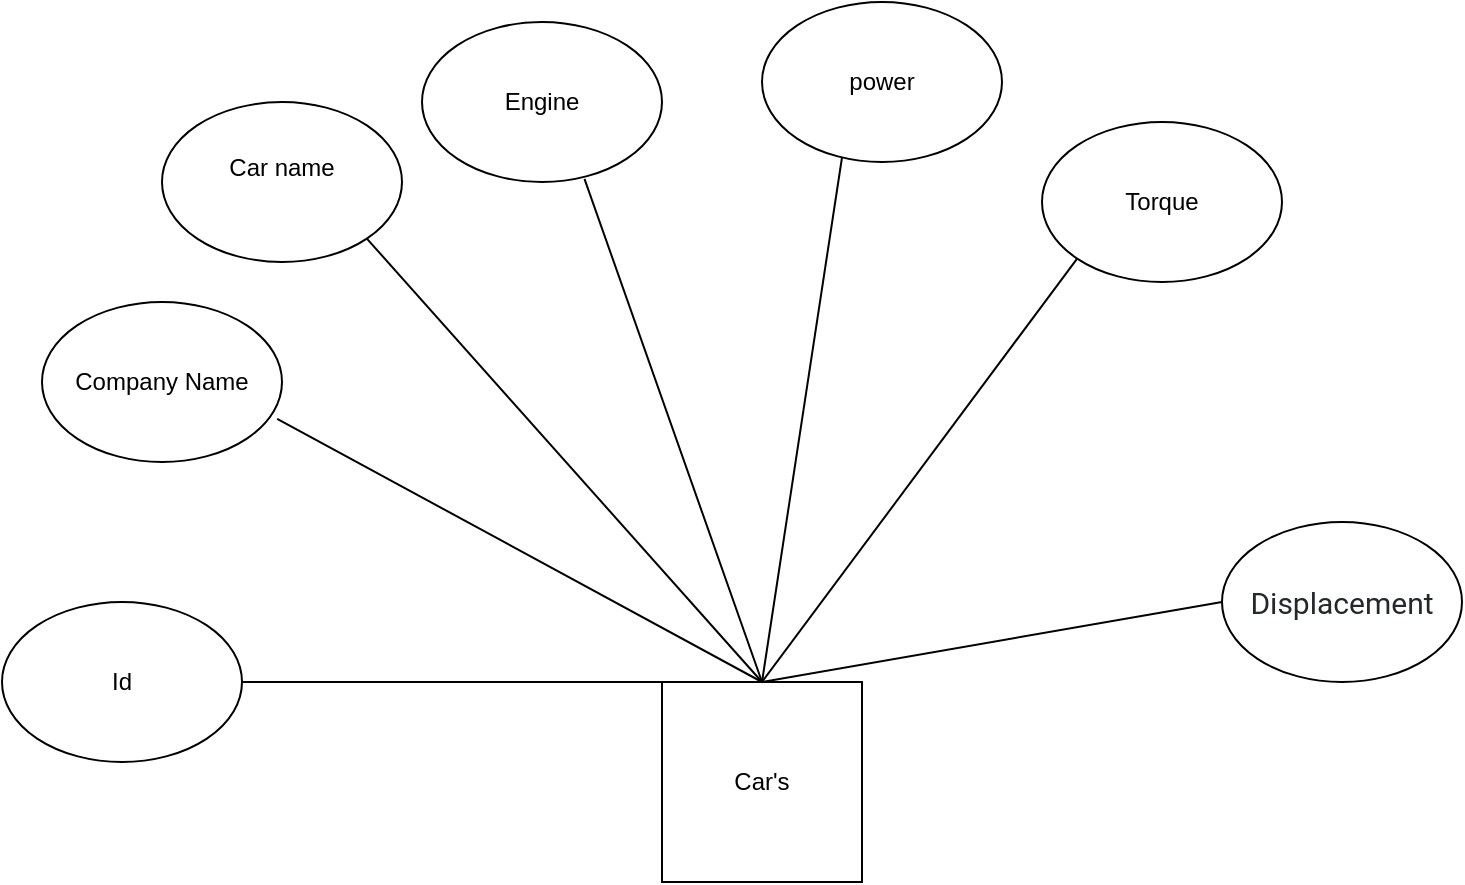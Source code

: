 <mxfile version="24.5.4" type="device">
  <diagram name="Page-1" id="CvntdL4OmivlyGJTHXUn">
    <mxGraphModel dx="1050" dy="522" grid="1" gridSize="10" guides="1" tooltips="1" connect="1" arrows="1" fold="1" page="1" pageScale="1" pageWidth="827" pageHeight="1169" math="0" shadow="0">
      <root>
        <mxCell id="0" />
        <mxCell id="1" parent="0" />
        <mxCell id="yjt7Zkk50xY2KLtUDUE4-1" value="Car&#39;s" style="whiteSpace=wrap;html=1;aspect=fixed;" vertex="1" parent="1">
          <mxGeometry x="360" y="360" width="100" height="100" as="geometry" />
        </mxCell>
        <mxCell id="yjt7Zkk50xY2KLtUDUE4-2" value="Id" style="ellipse;whiteSpace=wrap;html=1;" vertex="1" parent="1">
          <mxGeometry x="30" y="320" width="120" height="80" as="geometry" />
        </mxCell>
        <mxCell id="yjt7Zkk50xY2KLtUDUE4-3" value="Company Name" style="ellipse;whiteSpace=wrap;html=1;" vertex="1" parent="1">
          <mxGeometry x="50" y="170" width="120" height="80" as="geometry" />
        </mxCell>
        <mxCell id="yjt7Zkk50xY2KLtUDUE4-4" value="Engine" style="ellipse;whiteSpace=wrap;html=1;" vertex="1" parent="1">
          <mxGeometry x="240" y="30" width="120" height="80" as="geometry" />
        </mxCell>
        <mxCell id="yjt7Zkk50xY2KLtUDUE4-5" value="Torque" style="ellipse;whiteSpace=wrap;html=1;" vertex="1" parent="1">
          <mxGeometry x="550" y="80" width="120" height="80" as="geometry" />
        </mxCell>
        <mxCell id="yjt7Zkk50xY2KLtUDUE4-7" value="power" style="ellipse;whiteSpace=wrap;html=1;" vertex="1" parent="1">
          <mxGeometry x="410" y="20" width="120" height="80" as="geometry" />
        </mxCell>
        <mxCell id="yjt7Zkk50xY2KLtUDUE4-9" value="&lt;div style=&quot;text-align: start;&quot;&gt;&lt;font face=&quot;roboto, sans-serif, Arial&quot; color=&quot;#24272c&quot;&gt;&lt;span style=&quot;font-size: 15px; background-color: rgb(255, 255, 255);&quot;&gt;Displacement&lt;/span&gt;&lt;/font&gt;&lt;/div&gt;" style="ellipse;whiteSpace=wrap;html=1;" vertex="1" parent="1">
          <mxGeometry x="640" y="280" width="120" height="80" as="geometry" />
        </mxCell>
        <mxCell id="yjt7Zkk50xY2KLtUDUE4-10" value="Car name&lt;div&gt;&lt;br&gt;&lt;/div&gt;" style="ellipse;whiteSpace=wrap;html=1;" vertex="1" parent="1">
          <mxGeometry x="110" y="70" width="120" height="80" as="geometry" />
        </mxCell>
        <mxCell id="yjt7Zkk50xY2KLtUDUE4-11" value="" style="endArrow=none;html=1;rounded=0;entryX=0.5;entryY=0;entryDx=0;entryDy=0;exitX=1;exitY=0.5;exitDx=0;exitDy=0;" edge="1" parent="1" source="yjt7Zkk50xY2KLtUDUE4-2" target="yjt7Zkk50xY2KLtUDUE4-1">
          <mxGeometry width="50" height="50" relative="1" as="geometry">
            <mxPoint x="390" y="300" as="sourcePoint" />
            <mxPoint x="440" y="250" as="targetPoint" />
          </mxGeometry>
        </mxCell>
        <mxCell id="yjt7Zkk50xY2KLtUDUE4-12" value="" style="endArrow=none;html=1;rounded=0;exitX=0.98;exitY=0.73;exitDx=0;exitDy=0;exitPerimeter=0;" edge="1" parent="1" source="yjt7Zkk50xY2KLtUDUE4-3">
          <mxGeometry width="50" height="50" relative="1" as="geometry">
            <mxPoint x="160" y="370" as="sourcePoint" />
            <mxPoint x="410" y="360" as="targetPoint" />
          </mxGeometry>
        </mxCell>
        <mxCell id="yjt7Zkk50xY2KLtUDUE4-13" value="" style="endArrow=none;html=1;rounded=0;entryX=0.5;entryY=0;entryDx=0;entryDy=0;exitX=1;exitY=1;exitDx=0;exitDy=0;" edge="1" parent="1" source="yjt7Zkk50xY2KLtUDUE4-10" target="yjt7Zkk50xY2KLtUDUE4-1">
          <mxGeometry width="50" height="50" relative="1" as="geometry">
            <mxPoint x="170" y="380" as="sourcePoint" />
            <mxPoint x="430" y="380" as="targetPoint" />
          </mxGeometry>
        </mxCell>
        <mxCell id="yjt7Zkk50xY2KLtUDUE4-14" value="" style="endArrow=none;html=1;rounded=0;entryX=0.5;entryY=0;entryDx=0;entryDy=0;exitX=0.677;exitY=0.98;exitDx=0;exitDy=0;exitPerimeter=0;" edge="1" parent="1" source="yjt7Zkk50xY2KLtUDUE4-4" target="yjt7Zkk50xY2KLtUDUE4-1">
          <mxGeometry width="50" height="50" relative="1" as="geometry">
            <mxPoint x="222" y="148" as="sourcePoint" />
            <mxPoint x="420" y="370" as="targetPoint" />
          </mxGeometry>
        </mxCell>
        <mxCell id="yjt7Zkk50xY2KLtUDUE4-15" value="" style="endArrow=none;html=1;rounded=0;entryX=0.5;entryY=0;entryDx=0;entryDy=0;exitX=0.333;exitY=0.975;exitDx=0;exitDy=0;exitPerimeter=0;" edge="1" parent="1" source="yjt7Zkk50xY2KLtUDUE4-7" target="yjt7Zkk50xY2KLtUDUE4-1">
          <mxGeometry width="50" height="50" relative="1" as="geometry">
            <mxPoint x="331" y="118" as="sourcePoint" />
            <mxPoint x="420" y="370" as="targetPoint" />
          </mxGeometry>
        </mxCell>
        <mxCell id="yjt7Zkk50xY2KLtUDUE4-16" value="" style="endArrow=none;html=1;rounded=0;exitX=0;exitY=1;exitDx=0;exitDy=0;" edge="1" parent="1" source="yjt7Zkk50xY2KLtUDUE4-5">
          <mxGeometry width="50" height="50" relative="1" as="geometry">
            <mxPoint x="341" y="128" as="sourcePoint" />
            <mxPoint x="410" y="360" as="targetPoint" />
          </mxGeometry>
        </mxCell>
        <mxCell id="yjt7Zkk50xY2KLtUDUE4-17" value="" style="endArrow=none;html=1;rounded=0;exitX=0;exitY=0.5;exitDx=0;exitDy=0;" edge="1" parent="1" source="yjt7Zkk50xY2KLtUDUE4-9">
          <mxGeometry width="50" height="50" relative="1" as="geometry">
            <mxPoint x="351" y="138" as="sourcePoint" />
            <mxPoint x="410" y="360" as="targetPoint" />
          </mxGeometry>
        </mxCell>
      </root>
    </mxGraphModel>
  </diagram>
</mxfile>
